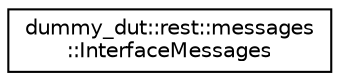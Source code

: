 digraph "Graphical Class Hierarchy"
{
 // LATEX_PDF_SIZE
  edge [fontname="Helvetica",fontsize="10",labelfontname="Helvetica",labelfontsize="10"];
  node [fontname="Helvetica",fontsize="10",shape=record];
  rankdir="LR";
  Node0 [label="dummy_dut::rest::messages\l::InterfaceMessages",height=0.2,width=0.4,color="black", fillcolor="white", style="filled",URL="$classdummy__dut_1_1rest_1_1messages_1_1InterfaceMessages.html",tooltip=" "];
}
